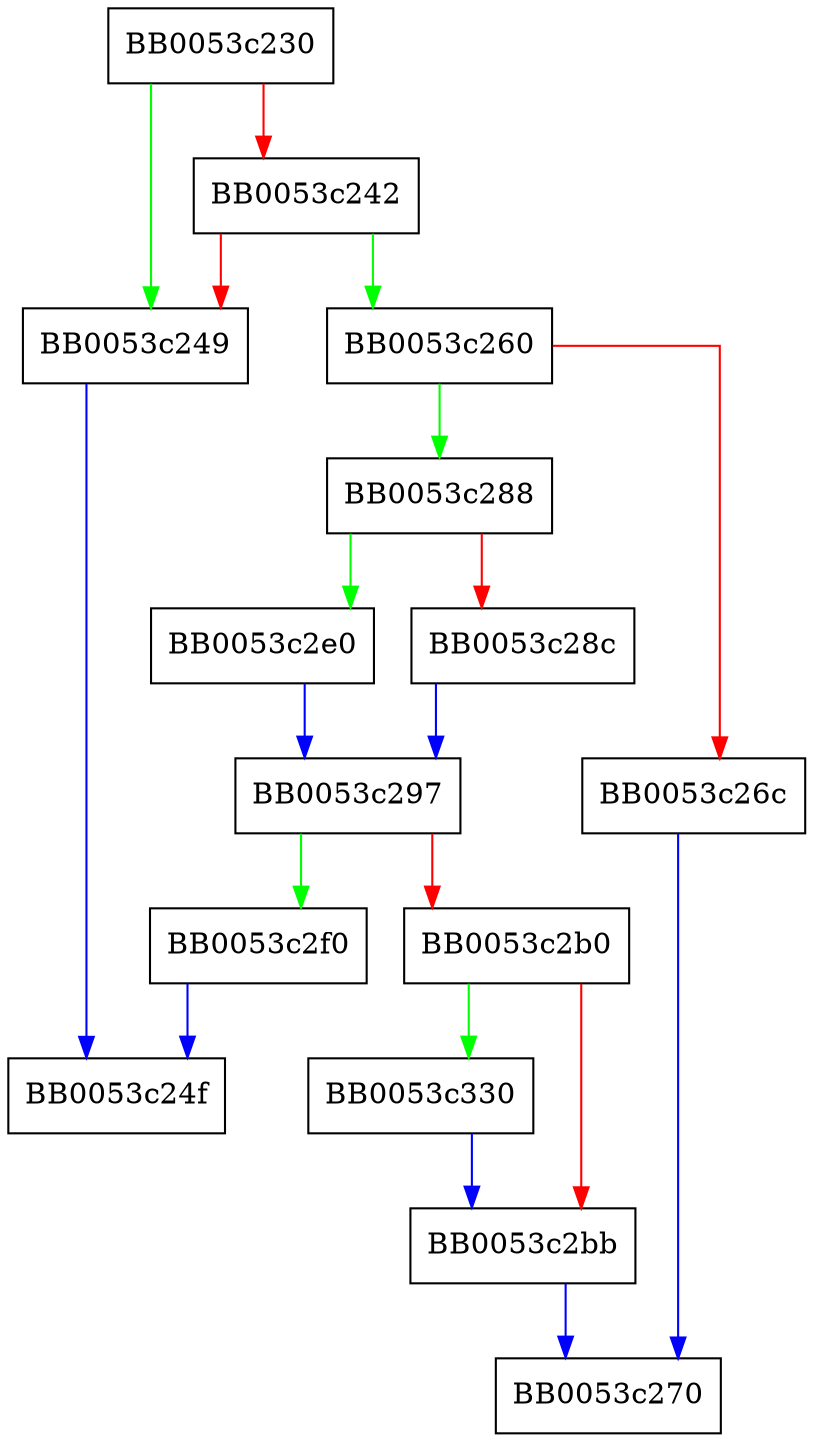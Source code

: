 digraph BN_CTX_start {
  node [shape="box"];
  graph [splines=ortho];
  BB0053c230 -> BB0053c249 [color="green"];
  BB0053c230 -> BB0053c242 [color="red"];
  BB0053c242 -> BB0053c260 [color="green"];
  BB0053c242 -> BB0053c249 [color="red"];
  BB0053c249 -> BB0053c24f [color="blue"];
  BB0053c260 -> BB0053c288 [color="green"];
  BB0053c260 -> BB0053c26c [color="red"];
  BB0053c26c -> BB0053c270 [color="blue"];
  BB0053c288 -> BB0053c2e0 [color="green"];
  BB0053c288 -> BB0053c28c [color="red"];
  BB0053c28c -> BB0053c297 [color="blue"];
  BB0053c297 -> BB0053c2f0 [color="green"];
  BB0053c297 -> BB0053c2b0 [color="red"];
  BB0053c2b0 -> BB0053c330 [color="green"];
  BB0053c2b0 -> BB0053c2bb [color="red"];
  BB0053c2bb -> BB0053c270 [color="blue"];
  BB0053c2e0 -> BB0053c297 [color="blue"];
  BB0053c2f0 -> BB0053c24f [color="blue"];
  BB0053c330 -> BB0053c2bb [color="blue"];
}